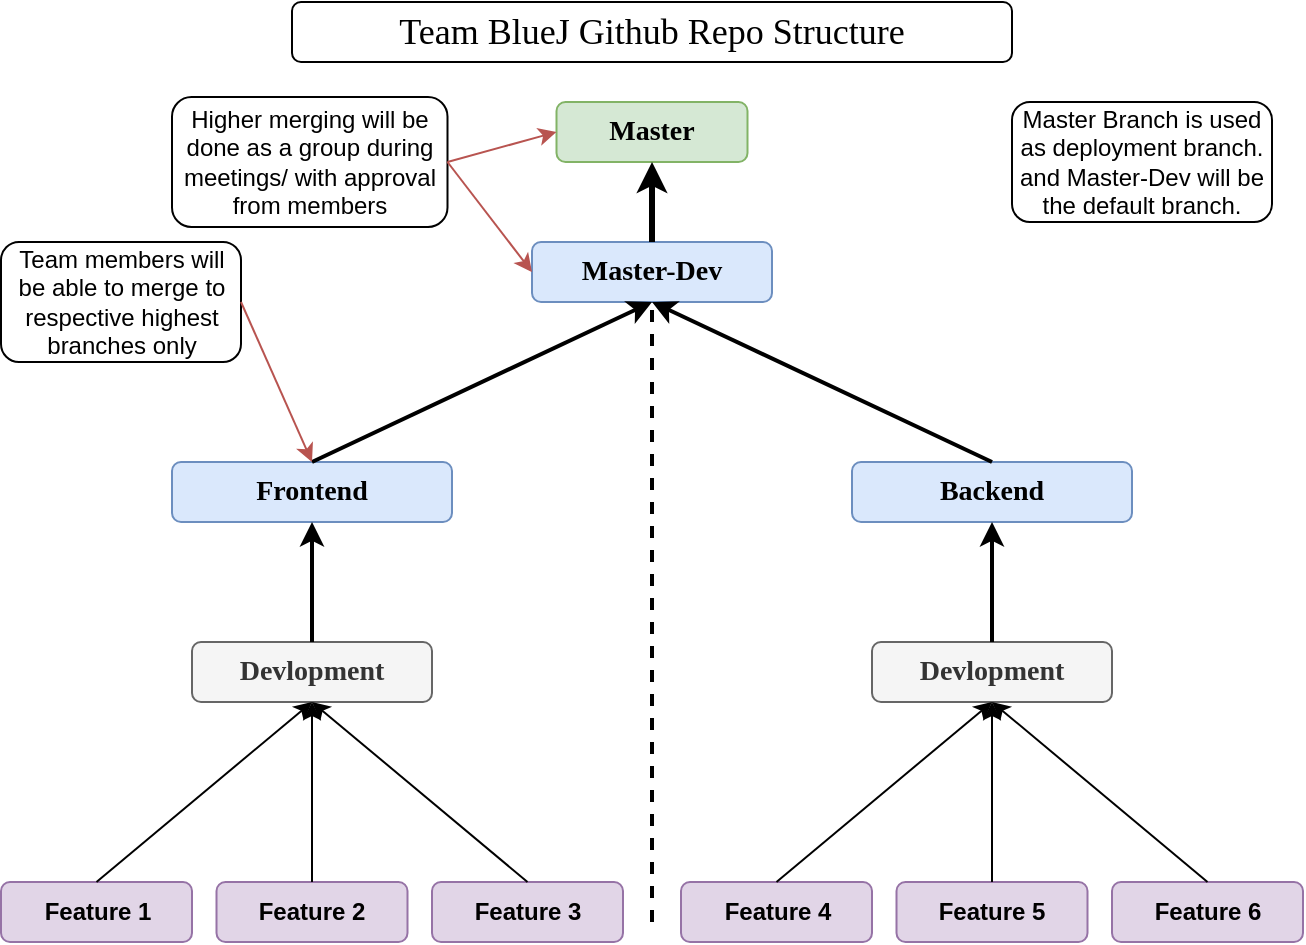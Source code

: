 <mxfile version="12.6.2" type="github">
  <diagram id="NmhKhQRA5OXtc5KIfB-L" name="Page-1">
    <mxGraphModel dx="1152" dy="548" grid="1" gridSize="10" guides="1" tooltips="1" connect="1" arrows="1" fold="1" page="1" pageScale="1" pageWidth="827" pageHeight="1169" math="0" shadow="0">
      <root>
        <mxCell id="0"/>
        <mxCell id="1" parent="0"/>
        <mxCell id="iLHArTR-ORAOyo2F43qm-1" value="&lt;font style=&quot;font-size: 18px&quot; face=&quot;Verdana&quot;&gt;Team BlueJ Github Repo Structure&lt;/font&gt;" style="rounded=1;whiteSpace=wrap;html=1;" vertex="1" parent="1">
          <mxGeometry x="240" y="40" width="360" height="30" as="geometry"/>
        </mxCell>
        <mxCell id="iLHArTR-ORAOyo2F43qm-2" value="&lt;font style=&quot;font-size: 14px&quot; face=&quot;Verdana&quot;&gt;Master&lt;/font&gt;" style="rounded=1;whiteSpace=wrap;html=1;fillColor=#d5e8d4;strokeColor=#82b366;fontStyle=1" vertex="1" parent="1">
          <mxGeometry x="372.25" y="90" width="95.5" height="30" as="geometry"/>
        </mxCell>
        <mxCell id="iLHArTR-ORAOyo2F43qm-3" value="&lt;font face=&quot;Verdana&quot;&gt;&lt;b&gt;&lt;font style=&quot;font-size: 14px&quot;&gt;Master-Dev&lt;/font&gt;&lt;/b&gt;&lt;/font&gt;" style="rounded=1;whiteSpace=wrap;html=1;fillColor=#dae8fc;strokeColor=#6c8ebf;fontStyle=1" vertex="1" parent="1">
          <mxGeometry x="360" y="160" width="120" height="30" as="geometry"/>
        </mxCell>
        <mxCell id="iLHArTR-ORAOyo2F43qm-4" value="&lt;font face=&quot;Verdana&quot;&gt;&lt;b&gt;&lt;font style=&quot;font-size: 14px&quot;&gt;Frontend&lt;/font&gt;&lt;/b&gt;&lt;/font&gt;" style="rounded=1;whiteSpace=wrap;html=1;fillColor=#dae8fc;strokeColor=#6c8ebf;fontStyle=1" vertex="1" parent="1">
          <mxGeometry x="180" y="270" width="140" height="30" as="geometry"/>
        </mxCell>
        <mxCell id="iLHArTR-ORAOyo2F43qm-5" value="&lt;font face=&quot;Verdana&quot;&gt;&lt;b&gt;&lt;font style=&quot;font-size: 14px&quot;&gt;Backend&lt;/font&gt;&lt;/b&gt;&lt;/font&gt;" style="rounded=1;whiteSpace=wrap;html=1;fillColor=#dae8fc;strokeColor=#6c8ebf;fontStyle=1" vertex="1" parent="1">
          <mxGeometry x="520" y="270" width="140" height="30" as="geometry"/>
        </mxCell>
        <mxCell id="iLHArTR-ORAOyo2F43qm-6" value="&lt;font face=&quot;Verdana&quot;&gt;&lt;b&gt;&lt;font style=&quot;font-size: 14px&quot;&gt;Devlopment&lt;/font&gt;&lt;/b&gt;&lt;/font&gt;" style="rounded=1;whiteSpace=wrap;html=1;fontStyle=1;fillColor=#f5f5f5;strokeColor=#666666;fontColor=#333333;" vertex="1" parent="1">
          <mxGeometry x="190" y="360" width="120" height="30" as="geometry"/>
        </mxCell>
        <mxCell id="iLHArTR-ORAOyo2F43qm-7" value="&lt;font face=&quot;Verdana&quot;&gt;&lt;b&gt;&lt;font style=&quot;font-size: 14px&quot;&gt;Devlopment&lt;/font&gt;&lt;/b&gt;&lt;/font&gt;" style="rounded=1;whiteSpace=wrap;html=1;fontStyle=1;fillColor=#f5f5f5;strokeColor=#666666;fontColor=#333333;" vertex="1" parent="1">
          <mxGeometry x="530" y="360" width="120" height="30" as="geometry"/>
        </mxCell>
        <mxCell id="iLHArTR-ORAOyo2F43qm-8" value="&lt;div&gt;Feature 2&lt;/div&gt;" style="rounded=1;whiteSpace=wrap;html=1;fillColor=#e1d5e7;strokeColor=#9673a6;fontStyle=1" vertex="1" parent="1">
          <mxGeometry x="202.25" y="480" width="95.5" height="30" as="geometry"/>
        </mxCell>
        <mxCell id="iLHArTR-ORAOyo2F43qm-9" value="&lt;div&gt;Feature 5&lt;/div&gt;" style="rounded=1;whiteSpace=wrap;html=1;fillColor=#e1d5e7;strokeColor=#9673a6;fontStyle=1" vertex="1" parent="1">
          <mxGeometry x="542.25" y="480" width="95.5" height="30" as="geometry"/>
        </mxCell>
        <mxCell id="iLHArTR-ORAOyo2F43qm-10" value="&lt;div&gt;Feature 3&lt;/div&gt;" style="rounded=1;whiteSpace=wrap;html=1;fillColor=#e1d5e7;strokeColor=#9673a6;fontStyle=1" vertex="1" parent="1">
          <mxGeometry x="310" y="480" width="95.5" height="30" as="geometry"/>
        </mxCell>
        <mxCell id="iLHArTR-ORAOyo2F43qm-11" value="&lt;div&gt;Feature 4&lt;/div&gt;" style="rounded=1;whiteSpace=wrap;html=1;fillColor=#e1d5e7;strokeColor=#9673a6;fontStyle=1" vertex="1" parent="1">
          <mxGeometry x="434.5" y="480" width="95.5" height="30" as="geometry"/>
        </mxCell>
        <mxCell id="iLHArTR-ORAOyo2F43qm-12" value="&lt;div&gt;Feature 1&lt;/div&gt;" style="rounded=1;whiteSpace=wrap;html=1;fillColor=#e1d5e7;strokeColor=#9673a6;fontStyle=1" vertex="1" parent="1">
          <mxGeometry x="94.5" y="480" width="95.5" height="30" as="geometry"/>
        </mxCell>
        <mxCell id="iLHArTR-ORAOyo2F43qm-13" value="&lt;div&gt;Feature 6&lt;/div&gt;" style="rounded=1;whiteSpace=wrap;html=1;fillColor=#e1d5e7;strokeColor=#9673a6;fontStyle=1" vertex="1" parent="1">
          <mxGeometry x="650" y="480" width="95.5" height="30" as="geometry"/>
        </mxCell>
        <mxCell id="iLHArTR-ORAOyo2F43qm-14" value="" style="endArrow=classic;html=1;exitX=0.5;exitY=0;exitDx=0;exitDy=0;strokeWidth=1;entryX=0.5;entryY=1;entryDx=0;entryDy=0;" edge="1" parent="1" source="iLHArTR-ORAOyo2F43qm-8" target="iLHArTR-ORAOyo2F43qm-6">
          <mxGeometry width="50" height="50" relative="1" as="geometry">
            <mxPoint x="240" y="502" as="sourcePoint"/>
            <mxPoint x="240" y="410" as="targetPoint"/>
          </mxGeometry>
        </mxCell>
        <mxCell id="iLHArTR-ORAOyo2F43qm-15" value="" style="endArrow=classic;html=1;exitX=0.5;exitY=0;exitDx=0;exitDy=0;strokeWidth=1;entryX=0.5;entryY=1;entryDx=0;entryDy=0;" edge="1" parent="1" source="iLHArTR-ORAOyo2F43qm-9" target="iLHArTR-ORAOyo2F43qm-7">
          <mxGeometry width="50" height="50" relative="1" as="geometry">
            <mxPoint x="580" y="502" as="sourcePoint"/>
            <mxPoint x="580" y="410" as="targetPoint"/>
          </mxGeometry>
        </mxCell>
        <mxCell id="iLHArTR-ORAOyo2F43qm-16" value="" style="endArrow=classic;html=1;exitX=0.5;exitY=0;exitDx=0;exitDy=0;strokeWidth=2;entryX=0.5;entryY=1;entryDx=0;entryDy=0;" edge="1" parent="1" source="iLHArTR-ORAOyo2F43qm-6" target="iLHArTR-ORAOyo2F43qm-4">
          <mxGeometry width="50" height="50" relative="1" as="geometry">
            <mxPoint x="392.25" y="540" as="sourcePoint"/>
            <mxPoint x="392.25" y="448" as="targetPoint"/>
          </mxGeometry>
        </mxCell>
        <mxCell id="iLHArTR-ORAOyo2F43qm-17" value="" style="endArrow=classic;html=1;exitX=0.5;exitY=0;exitDx=0;exitDy=0;strokeWidth=2;entryX=0.5;entryY=1;entryDx=0;entryDy=0;" edge="1" parent="1" source="iLHArTR-ORAOyo2F43qm-7" target="iLHArTR-ORAOyo2F43qm-5">
          <mxGeometry width="50" height="50" relative="1" as="geometry">
            <mxPoint x="402.25" y="550" as="sourcePoint"/>
            <mxPoint x="402.25" y="458" as="targetPoint"/>
          </mxGeometry>
        </mxCell>
        <mxCell id="iLHArTR-ORAOyo2F43qm-18" value="" style="endArrow=classic;html=1;exitX=0.5;exitY=0;exitDx=0;exitDy=0;strokeWidth=2;entryX=0.5;entryY=1;entryDx=0;entryDy=0;" edge="1" parent="1" source="iLHArTR-ORAOyo2F43qm-4" target="iLHArTR-ORAOyo2F43qm-3">
          <mxGeometry width="50" height="50" relative="1" as="geometry">
            <mxPoint x="412.25" y="560" as="sourcePoint"/>
            <mxPoint x="412.25" y="468" as="targetPoint"/>
          </mxGeometry>
        </mxCell>
        <mxCell id="iLHArTR-ORAOyo2F43qm-19" value="" style="endArrow=classic;html=1;exitX=0.5;exitY=0;exitDx=0;exitDy=0;strokeWidth=2;entryX=0.5;entryY=1;entryDx=0;entryDy=0;" edge="1" parent="1" source="iLHArTR-ORAOyo2F43qm-5" target="iLHArTR-ORAOyo2F43qm-3">
          <mxGeometry width="50" height="50" relative="1" as="geometry">
            <mxPoint x="422.25" y="570" as="sourcePoint"/>
            <mxPoint x="422.25" y="478" as="targetPoint"/>
          </mxGeometry>
        </mxCell>
        <mxCell id="iLHArTR-ORAOyo2F43qm-20" value="" style="endArrow=classic;html=1;exitX=0.5;exitY=0;exitDx=0;exitDy=0;strokeWidth=3;entryX=0.5;entryY=1;entryDx=0;entryDy=0;" edge="1" parent="1" source="iLHArTR-ORAOyo2F43qm-3" target="iLHArTR-ORAOyo2F43qm-2">
          <mxGeometry width="50" height="50" relative="1" as="geometry">
            <mxPoint x="405.5" y="352" as="sourcePoint"/>
            <mxPoint x="405.5" y="260" as="targetPoint"/>
          </mxGeometry>
        </mxCell>
        <mxCell id="iLHArTR-ORAOyo2F43qm-21" value="" style="endArrow=classic;html=1;exitX=0.5;exitY=0;exitDx=0;exitDy=0;strokeWidth=1;entryX=0.5;entryY=1;entryDx=0;entryDy=0;" edge="1" parent="1" source="iLHArTR-ORAOyo2F43qm-10" target="iLHArTR-ORAOyo2F43qm-6">
          <mxGeometry width="50" height="50" relative="1" as="geometry">
            <mxPoint x="442.25" y="590" as="sourcePoint"/>
            <mxPoint x="442.25" y="498" as="targetPoint"/>
          </mxGeometry>
        </mxCell>
        <mxCell id="iLHArTR-ORAOyo2F43qm-22" value="" style="endArrow=classic;html=1;exitX=0.5;exitY=0;exitDx=0;exitDy=0;strokeWidth=1;entryX=0.5;entryY=1;entryDx=0;entryDy=0;" edge="1" parent="1" source="iLHArTR-ORAOyo2F43qm-11" target="iLHArTR-ORAOyo2F43qm-7">
          <mxGeometry width="50" height="50" relative="1" as="geometry">
            <mxPoint x="452.25" y="600" as="sourcePoint"/>
            <mxPoint x="452.25" y="508" as="targetPoint"/>
          </mxGeometry>
        </mxCell>
        <mxCell id="iLHArTR-ORAOyo2F43qm-23" value="" style="endArrow=classic;html=1;exitX=0.5;exitY=0;exitDx=0;exitDy=0;strokeWidth=1;entryX=0.5;entryY=1;entryDx=0;entryDy=0;" edge="1" parent="1" source="iLHArTR-ORAOyo2F43qm-13" target="iLHArTR-ORAOyo2F43qm-7">
          <mxGeometry width="50" height="50" relative="1" as="geometry">
            <mxPoint x="462.25" y="610" as="sourcePoint"/>
            <mxPoint x="462.25" y="518" as="targetPoint"/>
          </mxGeometry>
        </mxCell>
        <mxCell id="iLHArTR-ORAOyo2F43qm-24" value="" style="endArrow=classic;html=1;exitX=0.5;exitY=0;exitDx=0;exitDy=0;strokeWidth=1;entryX=0.5;entryY=1;entryDx=0;entryDy=0;" edge="1" parent="1" source="iLHArTR-ORAOyo2F43qm-12" target="iLHArTR-ORAOyo2F43qm-6">
          <mxGeometry width="50" height="50" relative="1" as="geometry">
            <mxPoint x="472.25" y="620" as="sourcePoint"/>
            <mxPoint x="472.25" y="528" as="targetPoint"/>
          </mxGeometry>
        </mxCell>
        <mxCell id="iLHArTR-ORAOyo2F43qm-25" value="" style="endArrow=none;dashed=1;html=1;strokeWidth=2;entryX=0.5;entryY=1;entryDx=0;entryDy=0;" edge="1" parent="1" target="iLHArTR-ORAOyo2F43qm-3">
          <mxGeometry width="50" height="50" relative="1" as="geometry">
            <mxPoint x="420" y="500" as="sourcePoint"/>
            <mxPoint x="419.5" y="190" as="targetPoint"/>
            <Array as="points"/>
          </mxGeometry>
        </mxCell>
        <mxCell id="iLHArTR-ORAOyo2F43qm-27" value="Team members will be able to merge to respective highest branches only" style="rounded=1;whiteSpace=wrap;html=1;" vertex="1" parent="1">
          <mxGeometry x="94.5" y="160" width="120" height="60" as="geometry"/>
        </mxCell>
        <mxCell id="iLHArTR-ORAOyo2F43qm-28" value="Higher merging will be done as a group during meetings/ with approval from members" style="rounded=1;whiteSpace=wrap;html=1;" vertex="1" parent="1">
          <mxGeometry x="180" y="87.5" width="137.75" height="65" as="geometry"/>
        </mxCell>
        <mxCell id="iLHArTR-ORAOyo2F43qm-29" value="Master Branch is used as deployment branch. and Master-Dev will be the default branch." style="rounded=1;whiteSpace=wrap;html=1;" vertex="1" parent="1">
          <mxGeometry x="600" y="90" width="130" height="60" as="geometry"/>
        </mxCell>
        <mxCell id="iLHArTR-ORAOyo2F43qm-30" value="" style="endArrow=classic;html=1;entryX=0;entryY=0.5;entryDx=0;entryDy=0;exitX=1;exitY=0.5;exitDx=0;exitDy=0;fillColor=#f8cecc;strokeColor=#b85450;" edge="1" parent="1" source="iLHArTR-ORAOyo2F43qm-28" target="iLHArTR-ORAOyo2F43qm-2">
          <mxGeometry width="50" height="50" relative="1" as="geometry">
            <mxPoint x="450" y="215" as="sourcePoint"/>
            <mxPoint x="532.25" y="115" as="targetPoint"/>
          </mxGeometry>
        </mxCell>
        <mxCell id="iLHArTR-ORAOyo2F43qm-31" value="" style="endArrow=classic;html=1;entryX=0;entryY=0.5;entryDx=0;entryDy=0;exitX=1;exitY=0.5;exitDx=0;exitDy=0;fillColor=#f8cecc;strokeColor=#b85450;" edge="1" parent="1" source="iLHArTR-ORAOyo2F43qm-28" target="iLHArTR-ORAOyo2F43qm-3">
          <mxGeometry width="50" height="50" relative="1" as="geometry">
            <mxPoint x="460" y="225" as="sourcePoint"/>
            <mxPoint x="542.25" y="125" as="targetPoint"/>
          </mxGeometry>
        </mxCell>
        <mxCell id="iLHArTR-ORAOyo2F43qm-32" value="" style="endArrow=classic;html=1;entryX=0.5;entryY=0;entryDx=0;entryDy=0;exitX=1;exitY=0.5;exitDx=0;exitDy=0;fillColor=#f8cecc;strokeColor=#b85450;" edge="1" parent="1" source="iLHArTR-ORAOyo2F43qm-27" target="iLHArTR-ORAOyo2F43qm-4">
          <mxGeometry width="50" height="50" relative="1" as="geometry">
            <mxPoint x="470" y="235" as="sourcePoint"/>
            <mxPoint x="552.25" y="135" as="targetPoint"/>
          </mxGeometry>
        </mxCell>
      </root>
    </mxGraphModel>
  </diagram>
</mxfile>
